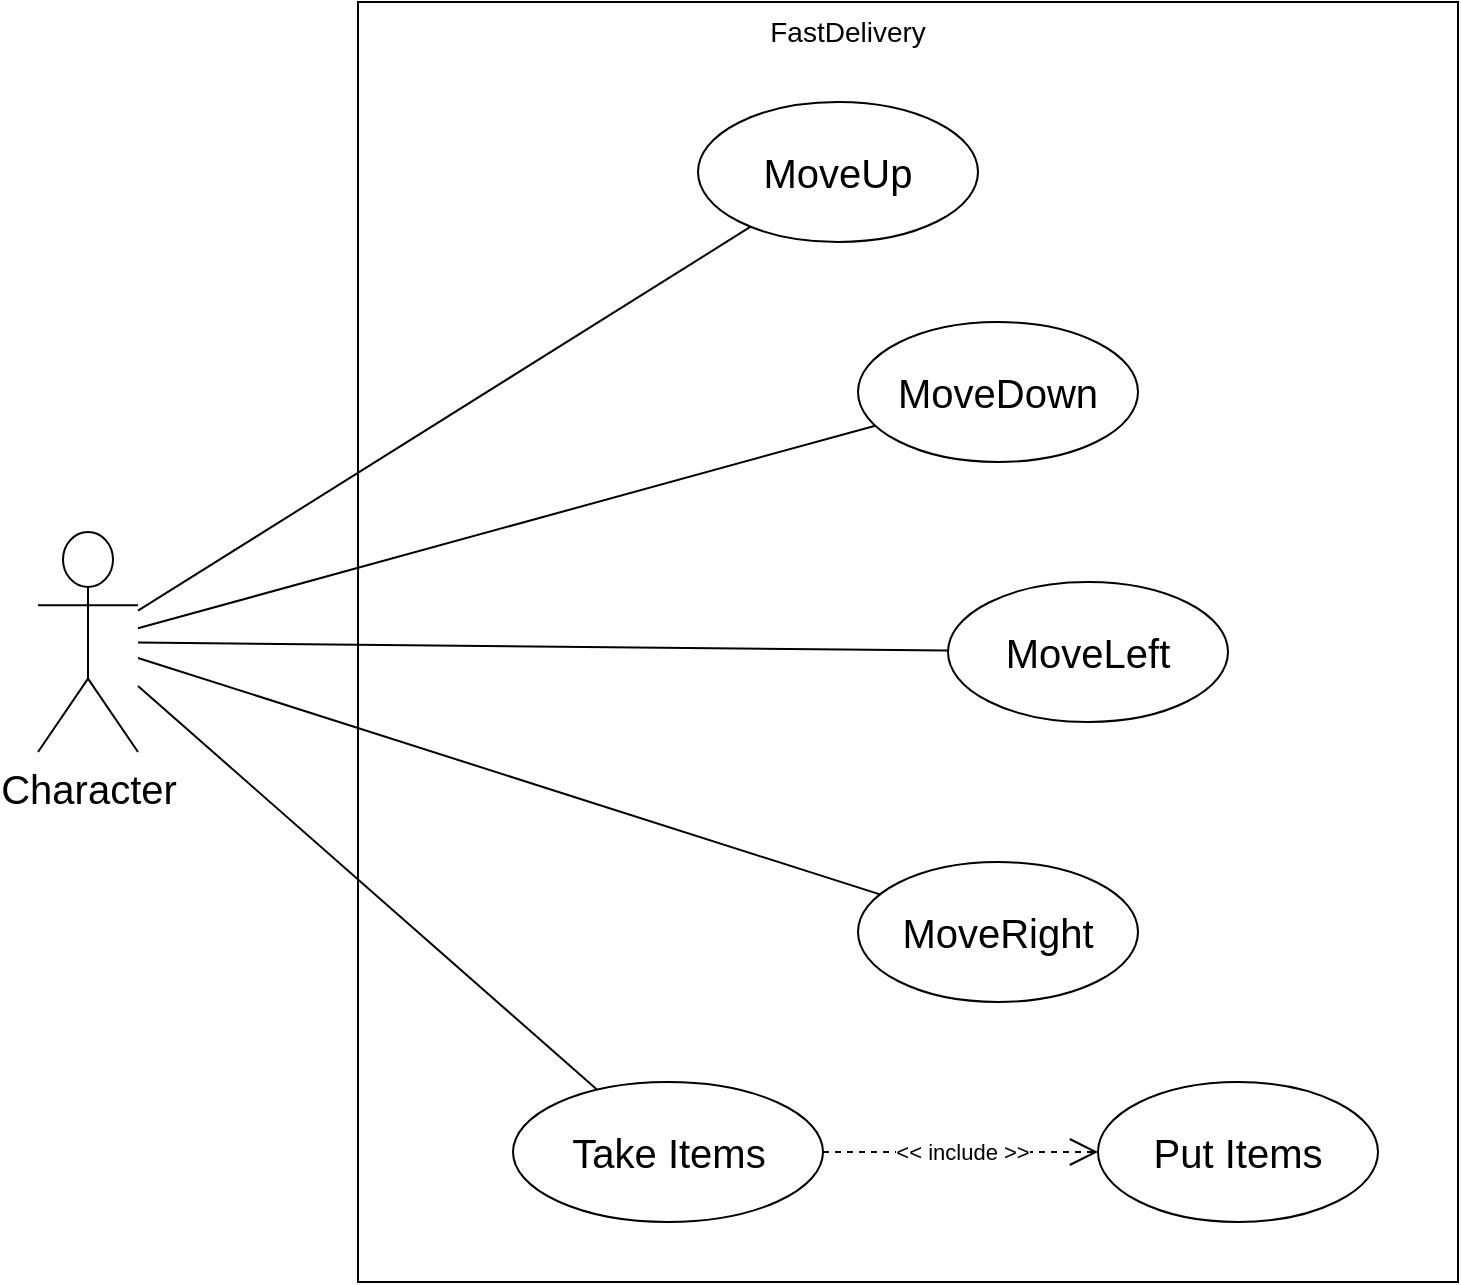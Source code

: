 <mxfile version="24.2.5" type="device">
  <diagram name="Page-1" id="7hDecAobzlnW18HfkVtb">
    <mxGraphModel dx="1098" dy="820" grid="1" gridSize="10" guides="1" tooltips="1" connect="1" arrows="1" fold="1" page="1" pageScale="1" pageWidth="850" pageHeight="1100" math="0" shadow="0">
      <root>
        <mxCell id="0" />
        <mxCell id="1" parent="0" />
        <mxCell id="XcGEKALizC69AsWdX4OZ-1" value="" style="rounded=0;whiteSpace=wrap;html=1;" vertex="1" parent="1">
          <mxGeometry x="200" y="120" width="550" height="640" as="geometry" />
        </mxCell>
        <mxCell id="XcGEKALizC69AsWdX4OZ-2" value="&lt;font style=&quot;font-size: 14px;&quot;&gt;FastDelivery&lt;/font&gt;" style="text;html=1;align=center;verticalAlign=middle;whiteSpace=wrap;rounded=0;" vertex="1" parent="1">
          <mxGeometry x="415" y="120" width="60" height="30" as="geometry" />
        </mxCell>
        <mxCell id="XcGEKALizC69AsWdX4OZ-3" value="&lt;font style=&quot;font-size: 20px;&quot;&gt;Character&lt;/font&gt;" style="shape=umlActor;verticalLabelPosition=bottom;verticalAlign=top;html=1;outlineConnect=0;" vertex="1" parent="1">
          <mxGeometry x="40" y="385" width="50" height="110" as="geometry" />
        </mxCell>
        <mxCell id="XcGEKALizC69AsWdX4OZ-4" value="&lt;font style=&quot;font-size: 20px;&quot;&gt;MoveUp&lt;/font&gt;" style="ellipse;whiteSpace=wrap;html=1;" vertex="1" parent="1">
          <mxGeometry x="370" y="170" width="140" height="70" as="geometry" />
        </mxCell>
        <mxCell id="XcGEKALizC69AsWdX4OZ-5" value="&lt;font style=&quot;font-size: 20px;&quot;&gt;MoveDown&lt;/font&gt;" style="ellipse;whiteSpace=wrap;html=1;" vertex="1" parent="1">
          <mxGeometry x="450" y="280" width="140" height="70" as="geometry" />
        </mxCell>
        <mxCell id="XcGEKALizC69AsWdX4OZ-6" value="&lt;span style=&quot;font-size: 20px;&quot;&gt;MoveLeft&lt;/span&gt;" style="ellipse;whiteSpace=wrap;html=1;" vertex="1" parent="1">
          <mxGeometry x="495" y="410" width="140" height="70" as="geometry" />
        </mxCell>
        <mxCell id="XcGEKALizC69AsWdX4OZ-7" value="&lt;span style=&quot;font-size: 20px;&quot;&gt;MoveRight&lt;/span&gt;" style="ellipse;whiteSpace=wrap;html=1;" vertex="1" parent="1">
          <mxGeometry x="450" y="550" width="140" height="70" as="geometry" />
        </mxCell>
        <mxCell id="XcGEKALizC69AsWdX4OZ-8" value="&lt;font style=&quot;font-size: 20px;&quot;&gt;Take Items&lt;/font&gt;" style="ellipse;whiteSpace=wrap;html=1;" vertex="1" parent="1">
          <mxGeometry x="277.5" y="660" width="155" height="70" as="geometry" />
        </mxCell>
        <mxCell id="XcGEKALizC69AsWdX4OZ-9" value="" style="endArrow=none;html=1;rounded=0;" edge="1" parent="1" source="XcGEKALizC69AsWdX4OZ-3" target="XcGEKALizC69AsWdX4OZ-4">
          <mxGeometry width="50" height="50" relative="1" as="geometry">
            <mxPoint x="280" y="430" as="sourcePoint" />
            <mxPoint x="330" y="380" as="targetPoint" />
          </mxGeometry>
        </mxCell>
        <mxCell id="XcGEKALizC69AsWdX4OZ-10" value="" style="endArrow=none;html=1;rounded=0;" edge="1" parent="1" source="XcGEKALizC69AsWdX4OZ-3" target="XcGEKALizC69AsWdX4OZ-5">
          <mxGeometry width="50" height="50" relative="1" as="geometry">
            <mxPoint x="280" y="430" as="sourcePoint" />
            <mxPoint x="330" y="380" as="targetPoint" />
          </mxGeometry>
        </mxCell>
        <mxCell id="XcGEKALizC69AsWdX4OZ-11" value="" style="endArrow=none;html=1;rounded=0;" edge="1" parent="1" source="XcGEKALizC69AsWdX4OZ-3" target="XcGEKALizC69AsWdX4OZ-6">
          <mxGeometry width="50" height="50" relative="1" as="geometry">
            <mxPoint x="280" y="430" as="sourcePoint" />
            <mxPoint x="330" y="380" as="targetPoint" />
          </mxGeometry>
        </mxCell>
        <mxCell id="XcGEKALizC69AsWdX4OZ-12" value="" style="endArrow=none;html=1;rounded=0;" edge="1" parent="1" source="XcGEKALizC69AsWdX4OZ-3" target="XcGEKALizC69AsWdX4OZ-7">
          <mxGeometry width="50" height="50" relative="1" as="geometry">
            <mxPoint x="280" y="510" as="sourcePoint" />
            <mxPoint x="330" y="460" as="targetPoint" />
          </mxGeometry>
        </mxCell>
        <mxCell id="XcGEKALizC69AsWdX4OZ-13" value="" style="endArrow=none;html=1;rounded=0;" edge="1" parent="1" source="XcGEKALizC69AsWdX4OZ-8" target="XcGEKALizC69AsWdX4OZ-3">
          <mxGeometry width="50" height="50" relative="1" as="geometry">
            <mxPoint x="280" y="510" as="sourcePoint" />
            <mxPoint x="330" y="460" as="targetPoint" />
          </mxGeometry>
        </mxCell>
        <mxCell id="XcGEKALizC69AsWdX4OZ-14" value="&lt;font style=&quot;font-size: 20px;&quot;&gt;Put Items&lt;/font&gt;" style="ellipse;whiteSpace=wrap;html=1;" vertex="1" parent="1">
          <mxGeometry x="570" y="660" width="140" height="70" as="geometry" />
        </mxCell>
        <mxCell id="XcGEKALizC69AsWdX4OZ-15" value="&amp;lt;&amp;lt; include &amp;gt;&amp;gt;" style="endArrow=open;endSize=12;dashed=1;html=1;rounded=0;" edge="1" parent="1" source="XcGEKALizC69AsWdX4OZ-8" target="XcGEKALizC69AsWdX4OZ-14">
          <mxGeometry width="160" relative="1" as="geometry">
            <mxPoint x="230" y="480" as="sourcePoint" />
            <mxPoint x="390" y="480" as="targetPoint" />
          </mxGeometry>
        </mxCell>
      </root>
    </mxGraphModel>
  </diagram>
</mxfile>
